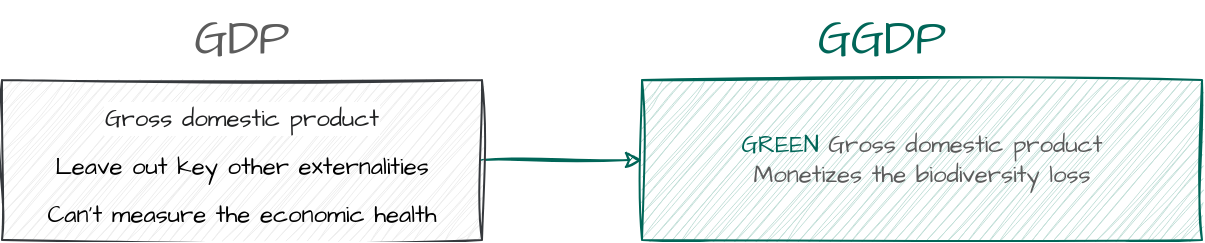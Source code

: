 <mxfile version="20.8.20" type="github">
  <diagram name="第 1 页" id="A0sXVTUO56CwcfCdukGn">
    <mxGraphModel dx="875" dy="458" grid="1" gridSize="10" guides="1" tooltips="1" connect="1" arrows="1" fold="1" page="1" pageScale="1" pageWidth="827" pageHeight="1169" math="0" shadow="0">
      <root>
        <mxCell id="0" />
        <mxCell id="1" parent="0" />
        <mxCell id="YoZrRnC3NFI_vaAcTnie-2" value="GDP" style="text;html=1;strokeColor=none;fillColor=none;align=center;verticalAlign=middle;whiteSpace=wrap;rounded=0;fontSize=24;fontFamily=Architects Daughter;fontColor=#5C5C5C;" vertex="1" parent="1">
          <mxGeometry x="120" y="360" width="80" height="40" as="geometry" />
        </mxCell>
        <mxCell id="YoZrRnC3NFI_vaAcTnie-6" style="edgeStyle=orthogonalEdgeStyle;rounded=0;sketch=1;hachureGap=4;jiggle=2;curveFitting=1;orthogonalLoop=1;jettySize=auto;html=1;exitX=1;exitY=0.5;exitDx=0;exitDy=0;entryX=0;entryY=0.5;entryDx=0;entryDy=0;strokeColor=#006658;fontFamily=Architects Daughter;fontSource=https%3A%2F%2Ffonts.googleapis.com%2Fcss%3Ffamily%3DArchitects%2BDaughter;fontSize=12;fontColor=#006658;fillColor=#21C0A5;" edge="1" parent="1" source="YoZrRnC3NFI_vaAcTnie-3" target="YoZrRnC3NFI_vaAcTnie-4">
          <mxGeometry relative="1" as="geometry" />
        </mxCell>
        <mxCell id="YoZrRnC3NFI_vaAcTnie-3" value="&lt;font style=&quot;font-size: 12px;&quot;&gt;&lt;span style=&quot;color: rgb(32, 33, 34); text-align: start; background-color: rgb(255, 255, 255);&quot;&gt;Gross domestic product&lt;br&gt;&lt;/span&gt;Leave out key other externalities&lt;br&gt;Can&#39;t measure the economic health&lt;br&gt;&lt;/font&gt;" style="rounded=0;whiteSpace=wrap;html=1;sketch=1;hachureGap=4;jiggle=2;curveFitting=1;fontFamily=Architects Daughter;fontSource=https%3A%2F%2Ffonts.googleapis.com%2Fcss%3Ffamily%3DArchitects%2BDaughter;fontSize=20;fillColor=#eeeeee;strokeColor=#36393d;fillStyle=auto;" vertex="1" parent="1">
          <mxGeometry x="40" y="400" width="240" height="80" as="geometry" />
        </mxCell>
        <mxCell id="YoZrRnC3NFI_vaAcTnie-4" value="&lt;font color=&quot;#006658&quot;&gt;GREEN&lt;/font&gt; Gross domestic product&lt;br&gt;&lt;font style=&quot;font-size: 12px;&quot;&gt;Monetizes the biodiversity loss&lt;/font&gt;" style="rounded=0;whiteSpace=wrap;html=1;sketch=1;hachureGap=4;jiggle=2;fillStyle=auto;curveFitting=1;strokeColor=#006658;fontFamily=Architects Daughter;fontSource=https%3A%2F%2Ffonts.googleapis.com%2Fcss%3Ffamily%3DArchitects%2BDaughter;fontSize=12;fontColor=#5C5C5C;fillColor=#C3E0D9;" vertex="1" parent="1">
          <mxGeometry x="360" y="400" width="280" height="80" as="geometry" />
        </mxCell>
        <mxCell id="YoZrRnC3NFI_vaAcTnie-5" value="GGDP" style="text;html=1;strokeColor=none;fillColor=none;align=center;verticalAlign=middle;whiteSpace=wrap;rounded=0;fontSize=24;fontFamily=Architects Daughter;fontColor=#006658;" vertex="1" parent="1">
          <mxGeometry x="440" y="360" width="80" height="40" as="geometry" />
        </mxCell>
      </root>
    </mxGraphModel>
  </diagram>
</mxfile>
